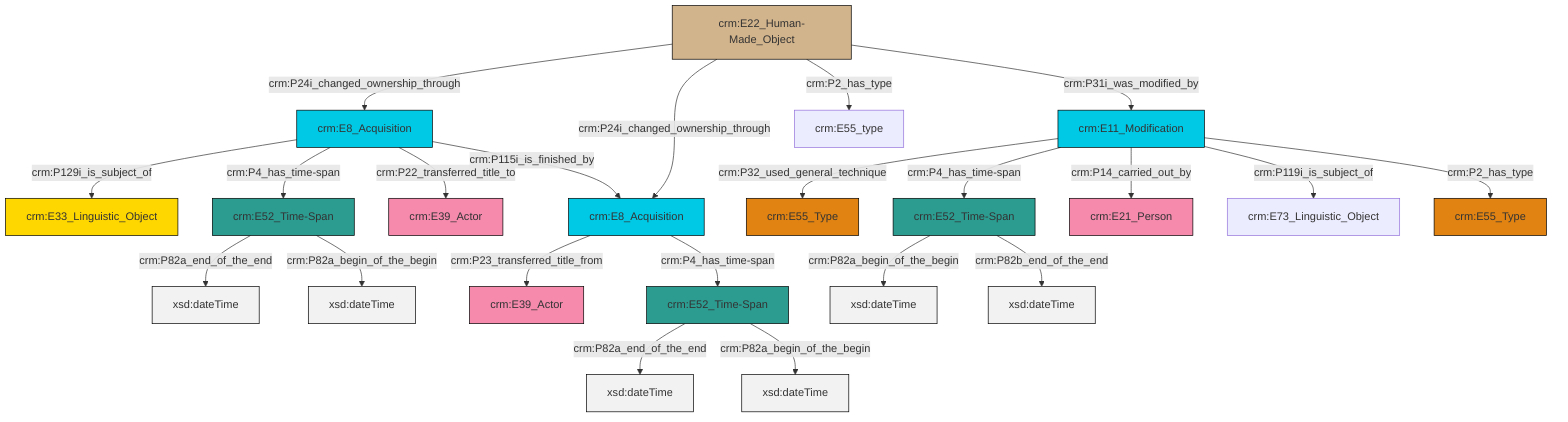 graph TD
classDef Literal fill:#f2f2f2,stroke:#000000;
classDef CRM_Entity fill:#FFFFFF,stroke:#000000;
classDef Temporal_Entity fill:#00C9E6, stroke:#000000;
classDef Type fill:#E18312, stroke:#000000;
classDef Time-Span fill:#2C9C91, stroke:#000000;
classDef Appellation fill:#FFEB7F, stroke:#000000;
classDef Place fill:#008836, stroke:#000000;
classDef Persistent_Item fill:#B266B2, stroke:#000000;
classDef Conceptual_Object fill:#FFD700, stroke:#000000;
classDef Physical_Thing fill:#D2B48C, stroke:#000000;
classDef Actor fill:#f58aad, stroke:#000000;
classDef PC_Classes fill:#4ce600, stroke:#000000;
classDef Multi fill:#cccccc,stroke:#000000;

2["crm:E8_Acquisition"]:::Temporal_Entity -->|crm:P129i_is_subject_of| 3["crm:E33_Linguistic_Object"]:::Conceptual_Object
4["crm:E22_Human-Made_Object"]:::Physical_Thing -->|crm:P24i_changed_ownership_through| 2["crm:E8_Acquisition"]:::Temporal_Entity
2["crm:E8_Acquisition"]:::Temporal_Entity -->|crm:P4_has_time-span| 5["crm:E52_Time-Span"]:::Time-Span
0["crm:E11_Modification"]:::Temporal_Entity -->|crm:P32_used_general_technique| 16["crm:E55_Type"]:::Type
2["crm:E8_Acquisition"]:::Temporal_Entity -->|crm:P22_transferred_title_to| 11["crm:E39_Actor"]:::Actor
8["crm:E52_Time-Span"]:::Time-Span -->|crm:P82a_end_of_the_end| 20[xsd:dateTime]:::Literal
0["crm:E11_Modification"]:::Temporal_Entity -->|crm:P4_has_time-span| 21["crm:E52_Time-Span"]:::Time-Span
4["crm:E22_Human-Made_Object"]:::Physical_Thing -->|crm:P24i_changed_ownership_through| 22["crm:E8_Acquisition"]:::Temporal_Entity
5["crm:E52_Time-Span"]:::Time-Span -->|crm:P82a_end_of_the_end| 23[xsd:dateTime]:::Literal
5["crm:E52_Time-Span"]:::Time-Span -->|crm:P82a_begin_of_the_begin| 24[xsd:dateTime]:::Literal
21["crm:E52_Time-Span"]:::Time-Span -->|crm:P82a_begin_of_the_begin| 26[xsd:dateTime]:::Literal
4["crm:E22_Human-Made_Object"]:::Physical_Thing -->|crm:P2_has_type| 27["crm:E55_type"]:::Default
22["crm:E8_Acquisition"]:::Temporal_Entity -->|crm:P23_transferred_title_from| 6["crm:E39_Actor"]:::Actor
21["crm:E52_Time-Span"]:::Time-Span -->|crm:P82b_end_of_the_end| 29[xsd:dateTime]:::Literal
22["crm:E8_Acquisition"]:::Temporal_Entity -->|crm:P4_has_time-span| 8["crm:E52_Time-Span"]:::Time-Span
2["crm:E8_Acquisition"]:::Temporal_Entity -->|crm:P115i_is_finished_by| 22["crm:E8_Acquisition"]:::Temporal_Entity
8["crm:E52_Time-Span"]:::Time-Span -->|crm:P82a_begin_of_the_begin| 33[xsd:dateTime]:::Literal
0["crm:E11_Modification"]:::Temporal_Entity -->|crm:P14_carried_out_by| 30["crm:E21_Person"]:::Actor
4["crm:E22_Human-Made_Object"]:::Physical_Thing -->|crm:P31i_was_modified_by| 0["crm:E11_Modification"]:::Temporal_Entity
0["crm:E11_Modification"]:::Temporal_Entity -->|crm:P119i_is_subject_of| 13["crm:E73_Linguistic_Object"]:::Default
0["crm:E11_Modification"]:::Temporal_Entity -->|crm:P2_has_type| 17["crm:E55_Type"]:::Type